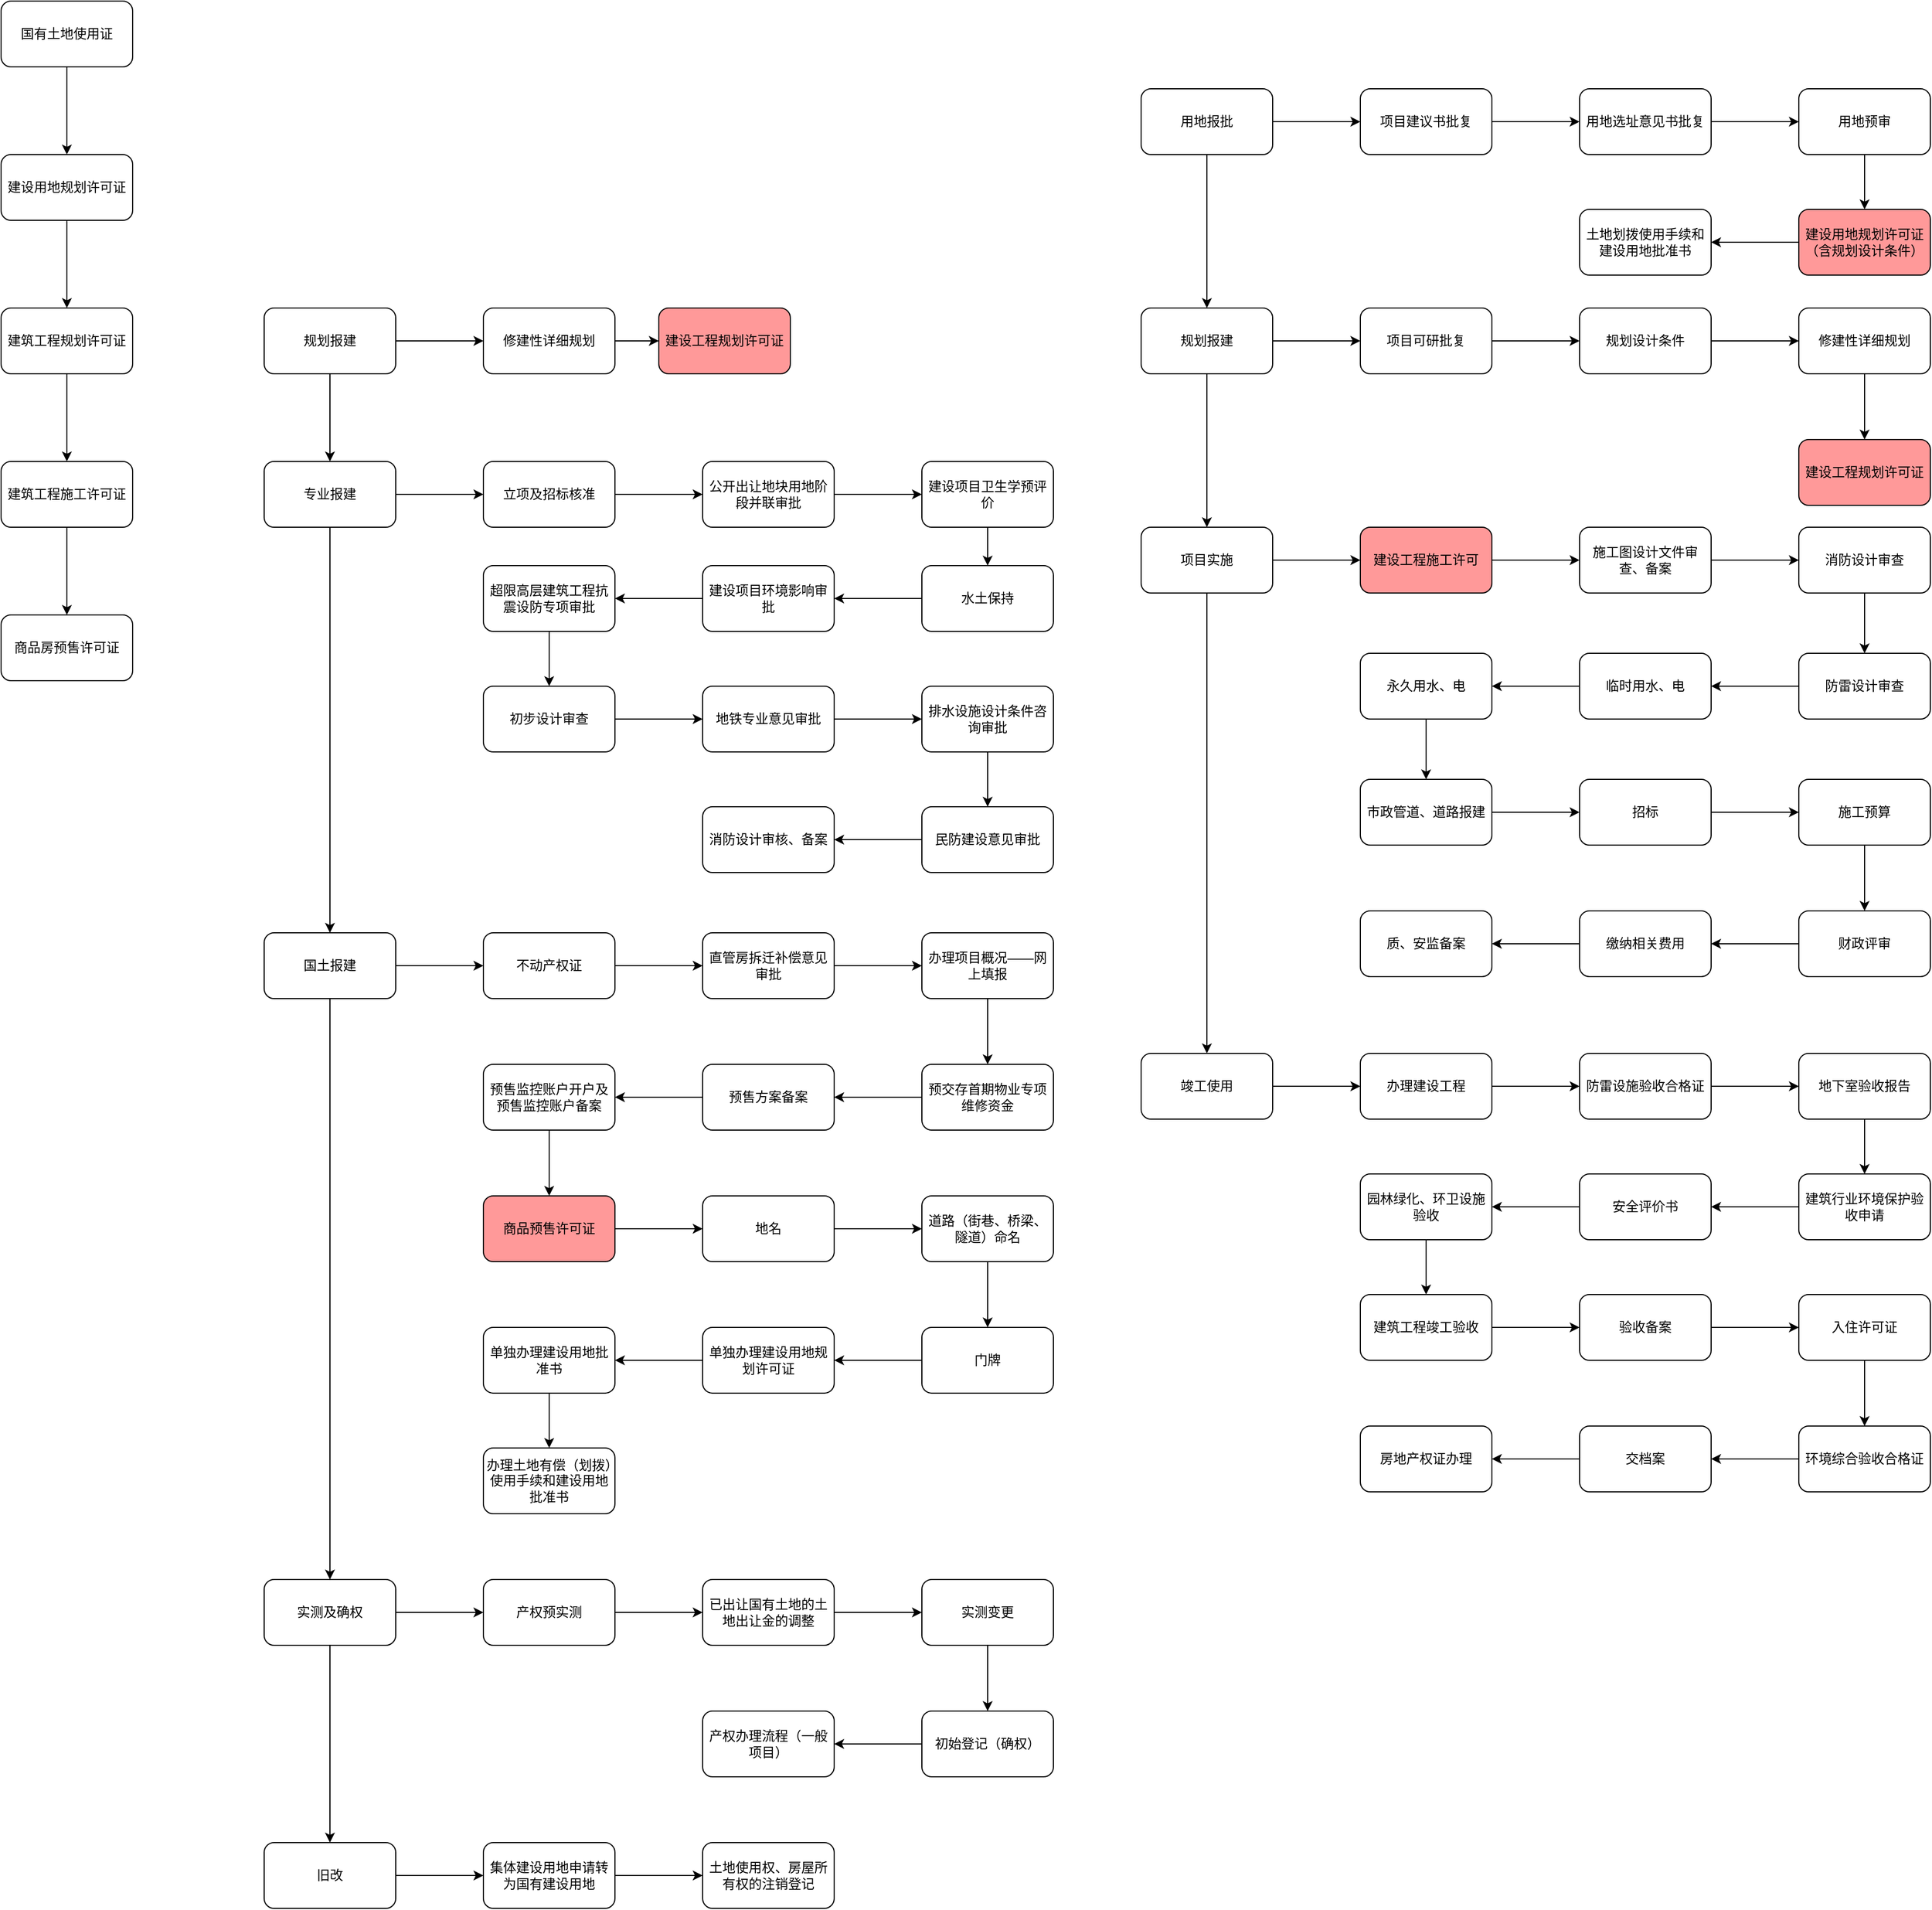 <mxfile version="15.9.6" type="github">
  <diagram id="O_8Gef8bSsG3YyjCZVvP" name="Page-1">
    <mxGraphModel dx="2905" dy="2122" grid="1" gridSize="10" guides="1" tooltips="1" connect="1" arrows="1" fold="1" page="1" pageScale="1" pageWidth="827" pageHeight="1169" math="0" shadow="0">
      <root>
        <mxCell id="0" />
        <mxCell id="1" parent="0" />
        <mxCell id="GTG6F6J4O82Cw8e9boyh-1" value="" style="edgeStyle=orthogonalEdgeStyle;rounded=0;orthogonalLoop=1;jettySize=auto;html=1;" edge="1" parent="1" source="GTG6F6J4O82Cw8e9boyh-3" target="GTG6F6J4O82Cw8e9boyh-5">
          <mxGeometry relative="1" as="geometry" />
        </mxCell>
        <mxCell id="GTG6F6J4O82Cw8e9boyh-2" value="" style="edgeStyle=orthogonalEdgeStyle;rounded=0;orthogonalLoop=1;jettySize=auto;html=1;" edge="1" parent="1" source="GTG6F6J4O82Cw8e9boyh-3" target="GTG6F6J4O82Cw8e9boyh-9">
          <mxGeometry relative="1" as="geometry" />
        </mxCell>
        <mxCell id="GTG6F6J4O82Cw8e9boyh-3" value="规划报建" style="rounded=1;whiteSpace=wrap;html=1;" vertex="1" parent="1">
          <mxGeometry x="-440" y="-760" width="120" height="60" as="geometry" />
        </mxCell>
        <mxCell id="GTG6F6J4O82Cw8e9boyh-4" value="" style="edgeStyle=orthogonalEdgeStyle;rounded=0;orthogonalLoop=1;jettySize=auto;html=1;" edge="1" parent="1" source="GTG6F6J4O82Cw8e9boyh-5" target="GTG6F6J4O82Cw8e9boyh-6">
          <mxGeometry relative="1" as="geometry" />
        </mxCell>
        <mxCell id="GTG6F6J4O82Cw8e9boyh-5" value="修建性详细规划" style="whiteSpace=wrap;html=1;rounded=1;" vertex="1" parent="1">
          <mxGeometry x="-240" y="-760" width="120" height="60" as="geometry" />
        </mxCell>
        <mxCell id="GTG6F6J4O82Cw8e9boyh-6" value="建设工程规划许可证" style="whiteSpace=wrap;html=1;rounded=1;fillColor=#FF9999;" vertex="1" parent="1">
          <mxGeometry x="-80" y="-760" width="120" height="60" as="geometry" />
        </mxCell>
        <mxCell id="GTG6F6J4O82Cw8e9boyh-7" value="" style="edgeStyle=orthogonalEdgeStyle;rounded=0;orthogonalLoop=1;jettySize=auto;html=1;" edge="1" parent="1" source="GTG6F6J4O82Cw8e9boyh-9" target="GTG6F6J4O82Cw8e9boyh-12">
          <mxGeometry relative="1" as="geometry" />
        </mxCell>
        <mxCell id="GTG6F6J4O82Cw8e9boyh-8" value="" style="edgeStyle=orthogonalEdgeStyle;rounded=0;orthogonalLoop=1;jettySize=auto;html=1;" edge="1" parent="1" source="GTG6F6J4O82Cw8e9boyh-9" target="GTG6F6J4O82Cw8e9boyh-14">
          <mxGeometry relative="1" as="geometry" />
        </mxCell>
        <mxCell id="GTG6F6J4O82Cw8e9boyh-9" value="专业报建" style="whiteSpace=wrap;html=1;rounded=1;" vertex="1" parent="1">
          <mxGeometry x="-440" y="-620" width="120" height="60" as="geometry" />
        </mxCell>
        <mxCell id="GTG6F6J4O82Cw8e9boyh-10" value="" style="edgeStyle=orthogonalEdgeStyle;rounded=0;orthogonalLoop=1;jettySize=auto;html=1;" edge="1" parent="1" source="GTG6F6J4O82Cw8e9boyh-12" target="GTG6F6J4O82Cw8e9boyh-35">
          <mxGeometry relative="1" as="geometry" />
        </mxCell>
        <mxCell id="GTG6F6J4O82Cw8e9boyh-11" value="" style="edgeStyle=orthogonalEdgeStyle;rounded=0;orthogonalLoop=1;jettySize=auto;html=1;" edge="1" parent="1" source="GTG6F6J4O82Cw8e9boyh-12" target="GTG6F6J4O82Cw8e9boyh-61">
          <mxGeometry relative="1" as="geometry" />
        </mxCell>
        <mxCell id="GTG6F6J4O82Cw8e9boyh-12" value="国土报建" style="whiteSpace=wrap;html=1;rounded=1;" vertex="1" parent="1">
          <mxGeometry x="-440" y="-190" width="120" height="60" as="geometry" />
        </mxCell>
        <mxCell id="GTG6F6J4O82Cw8e9boyh-13" value="" style="edgeStyle=orthogonalEdgeStyle;rounded=0;orthogonalLoop=1;jettySize=auto;html=1;" edge="1" parent="1" source="GTG6F6J4O82Cw8e9boyh-14" target="GTG6F6J4O82Cw8e9boyh-16">
          <mxGeometry relative="1" as="geometry" />
        </mxCell>
        <mxCell id="GTG6F6J4O82Cw8e9boyh-14" value="立项及招标核准" style="whiteSpace=wrap;html=1;rounded=1;" vertex="1" parent="1">
          <mxGeometry x="-240" y="-620" width="120" height="60" as="geometry" />
        </mxCell>
        <mxCell id="GTG6F6J4O82Cw8e9boyh-15" value="" style="edgeStyle=orthogonalEdgeStyle;rounded=0;orthogonalLoop=1;jettySize=auto;html=1;" edge="1" parent="1" source="GTG6F6J4O82Cw8e9boyh-16" target="GTG6F6J4O82Cw8e9boyh-18">
          <mxGeometry relative="1" as="geometry" />
        </mxCell>
        <mxCell id="GTG6F6J4O82Cw8e9boyh-16" value="公开出让地块用地阶段并联审批" style="whiteSpace=wrap;html=1;rounded=1;" vertex="1" parent="1">
          <mxGeometry x="-40" y="-620" width="120" height="60" as="geometry" />
        </mxCell>
        <mxCell id="GTG6F6J4O82Cw8e9boyh-17" value="" style="edgeStyle=orthogonalEdgeStyle;rounded=0;orthogonalLoop=1;jettySize=auto;html=1;" edge="1" parent="1" source="GTG6F6J4O82Cw8e9boyh-18" target="GTG6F6J4O82Cw8e9boyh-20">
          <mxGeometry relative="1" as="geometry" />
        </mxCell>
        <mxCell id="GTG6F6J4O82Cw8e9boyh-18" value="建设项目卫生学预评价" style="whiteSpace=wrap;html=1;rounded=1;" vertex="1" parent="1">
          <mxGeometry x="160" y="-620" width="120" height="60" as="geometry" />
        </mxCell>
        <mxCell id="GTG6F6J4O82Cw8e9boyh-19" value="" style="edgeStyle=orthogonalEdgeStyle;rounded=0;orthogonalLoop=1;jettySize=auto;html=1;" edge="1" parent="1" source="GTG6F6J4O82Cw8e9boyh-20" target="GTG6F6J4O82Cw8e9boyh-22">
          <mxGeometry relative="1" as="geometry" />
        </mxCell>
        <mxCell id="GTG6F6J4O82Cw8e9boyh-20" value="水土保持" style="whiteSpace=wrap;html=1;rounded=1;" vertex="1" parent="1">
          <mxGeometry x="160" y="-525" width="120" height="60" as="geometry" />
        </mxCell>
        <mxCell id="GTG6F6J4O82Cw8e9boyh-21" value="" style="edgeStyle=orthogonalEdgeStyle;rounded=0;orthogonalLoop=1;jettySize=auto;html=1;" edge="1" parent="1" source="GTG6F6J4O82Cw8e9boyh-22" target="GTG6F6J4O82Cw8e9boyh-24">
          <mxGeometry relative="1" as="geometry" />
        </mxCell>
        <mxCell id="GTG6F6J4O82Cw8e9boyh-22" value="建设项目环境影响审批" style="whiteSpace=wrap;html=1;rounded=1;" vertex="1" parent="1">
          <mxGeometry x="-40" y="-525" width="120" height="60" as="geometry" />
        </mxCell>
        <mxCell id="GTG6F6J4O82Cw8e9boyh-23" value="" style="edgeStyle=orthogonalEdgeStyle;rounded=0;orthogonalLoop=1;jettySize=auto;html=1;" edge="1" parent="1" source="GTG6F6J4O82Cw8e9boyh-24" target="GTG6F6J4O82Cw8e9boyh-26">
          <mxGeometry relative="1" as="geometry" />
        </mxCell>
        <mxCell id="GTG6F6J4O82Cw8e9boyh-24" value="超限高层建筑工程抗震设防专项审批" style="whiteSpace=wrap;html=1;rounded=1;" vertex="1" parent="1">
          <mxGeometry x="-240" y="-525" width="120" height="60" as="geometry" />
        </mxCell>
        <mxCell id="GTG6F6J4O82Cw8e9boyh-25" value="" style="edgeStyle=orthogonalEdgeStyle;rounded=0;orthogonalLoop=1;jettySize=auto;html=1;" edge="1" parent="1" source="GTG6F6J4O82Cw8e9boyh-26" target="GTG6F6J4O82Cw8e9boyh-28">
          <mxGeometry relative="1" as="geometry" />
        </mxCell>
        <mxCell id="GTG6F6J4O82Cw8e9boyh-26" value="初步设计审查" style="whiteSpace=wrap;html=1;rounded=1;" vertex="1" parent="1">
          <mxGeometry x="-240" y="-415" width="120" height="60" as="geometry" />
        </mxCell>
        <mxCell id="GTG6F6J4O82Cw8e9boyh-27" value="" style="edgeStyle=orthogonalEdgeStyle;rounded=0;orthogonalLoop=1;jettySize=auto;html=1;" edge="1" parent="1" source="GTG6F6J4O82Cw8e9boyh-28" target="GTG6F6J4O82Cw8e9boyh-30">
          <mxGeometry relative="1" as="geometry" />
        </mxCell>
        <mxCell id="GTG6F6J4O82Cw8e9boyh-28" value="地铁专业意见审批" style="whiteSpace=wrap;html=1;rounded=1;" vertex="1" parent="1">
          <mxGeometry x="-40" y="-415" width="120" height="60" as="geometry" />
        </mxCell>
        <mxCell id="GTG6F6J4O82Cw8e9boyh-29" value="" style="edgeStyle=orthogonalEdgeStyle;rounded=0;orthogonalLoop=1;jettySize=auto;html=1;" edge="1" parent="1" source="GTG6F6J4O82Cw8e9boyh-30" target="GTG6F6J4O82Cw8e9boyh-32">
          <mxGeometry relative="1" as="geometry" />
        </mxCell>
        <mxCell id="GTG6F6J4O82Cw8e9boyh-30" value="排水设施设计条件咨询审批" style="whiteSpace=wrap;html=1;rounded=1;" vertex="1" parent="1">
          <mxGeometry x="160" y="-415" width="120" height="60" as="geometry" />
        </mxCell>
        <mxCell id="GTG6F6J4O82Cw8e9boyh-31" value="" style="edgeStyle=orthogonalEdgeStyle;rounded=0;orthogonalLoop=1;jettySize=auto;html=1;" edge="1" parent="1" source="GTG6F6J4O82Cw8e9boyh-32" target="GTG6F6J4O82Cw8e9boyh-33">
          <mxGeometry relative="1" as="geometry" />
        </mxCell>
        <mxCell id="GTG6F6J4O82Cw8e9boyh-32" value="民防建设意见审批" style="whiteSpace=wrap;html=1;rounded=1;" vertex="1" parent="1">
          <mxGeometry x="160" y="-305" width="120" height="60" as="geometry" />
        </mxCell>
        <mxCell id="GTG6F6J4O82Cw8e9boyh-33" value="消防设计审核、备案" style="whiteSpace=wrap;html=1;rounded=1;" vertex="1" parent="1">
          <mxGeometry x="-40" y="-305" width="120" height="60" as="geometry" />
        </mxCell>
        <mxCell id="GTG6F6J4O82Cw8e9boyh-34" value="" style="edgeStyle=orthogonalEdgeStyle;rounded=0;orthogonalLoop=1;jettySize=auto;html=1;" edge="1" parent="1" source="GTG6F6J4O82Cw8e9boyh-35" target="GTG6F6J4O82Cw8e9boyh-37">
          <mxGeometry relative="1" as="geometry" />
        </mxCell>
        <mxCell id="GTG6F6J4O82Cw8e9boyh-35" value="不动产权证" style="whiteSpace=wrap;html=1;rounded=1;" vertex="1" parent="1">
          <mxGeometry x="-240" y="-190" width="120" height="60" as="geometry" />
        </mxCell>
        <mxCell id="GTG6F6J4O82Cw8e9boyh-36" value="" style="edgeStyle=orthogonalEdgeStyle;rounded=0;orthogonalLoop=1;jettySize=auto;html=1;" edge="1" parent="1" source="GTG6F6J4O82Cw8e9boyh-37" target="GTG6F6J4O82Cw8e9boyh-39">
          <mxGeometry relative="1" as="geometry" />
        </mxCell>
        <mxCell id="GTG6F6J4O82Cw8e9boyh-37" value="直管房拆迁补偿意见审批" style="whiteSpace=wrap;html=1;rounded=1;" vertex="1" parent="1">
          <mxGeometry x="-40" y="-190" width="120" height="60" as="geometry" />
        </mxCell>
        <mxCell id="GTG6F6J4O82Cw8e9boyh-38" value="" style="edgeStyle=orthogonalEdgeStyle;rounded=0;orthogonalLoop=1;jettySize=auto;html=1;" edge="1" parent="1" source="GTG6F6J4O82Cw8e9boyh-39" target="GTG6F6J4O82Cw8e9boyh-41">
          <mxGeometry relative="1" as="geometry" />
        </mxCell>
        <mxCell id="GTG6F6J4O82Cw8e9boyh-39" value="办理项目概况——网上填报" style="whiteSpace=wrap;html=1;rounded=1;" vertex="1" parent="1">
          <mxGeometry x="160" y="-190" width="120" height="60" as="geometry" />
        </mxCell>
        <mxCell id="GTG6F6J4O82Cw8e9boyh-40" value="" style="edgeStyle=orthogonalEdgeStyle;rounded=0;orthogonalLoop=1;jettySize=auto;html=1;" edge="1" parent="1" source="GTG6F6J4O82Cw8e9boyh-41" target="GTG6F6J4O82Cw8e9boyh-43">
          <mxGeometry relative="1" as="geometry" />
        </mxCell>
        <mxCell id="GTG6F6J4O82Cw8e9boyh-41" value="预交存首期物业专项维修资金" style="whiteSpace=wrap;html=1;rounded=1;" vertex="1" parent="1">
          <mxGeometry x="160" y="-70" width="120" height="60" as="geometry" />
        </mxCell>
        <mxCell id="GTG6F6J4O82Cw8e9boyh-42" value="" style="edgeStyle=orthogonalEdgeStyle;rounded=0;orthogonalLoop=1;jettySize=auto;html=1;" edge="1" parent="1" source="GTG6F6J4O82Cw8e9boyh-43" target="GTG6F6J4O82Cw8e9boyh-45">
          <mxGeometry relative="1" as="geometry" />
        </mxCell>
        <mxCell id="GTG6F6J4O82Cw8e9boyh-43" value="预售方案备案" style="whiteSpace=wrap;html=1;rounded=1;" vertex="1" parent="1">
          <mxGeometry x="-40" y="-70" width="120" height="60" as="geometry" />
        </mxCell>
        <mxCell id="GTG6F6J4O82Cw8e9boyh-44" value="" style="edgeStyle=orthogonalEdgeStyle;rounded=0;orthogonalLoop=1;jettySize=auto;html=1;" edge="1" parent="1" source="GTG6F6J4O82Cw8e9boyh-45" target="GTG6F6J4O82Cw8e9boyh-47">
          <mxGeometry relative="1" as="geometry" />
        </mxCell>
        <mxCell id="GTG6F6J4O82Cw8e9boyh-45" value="预售监控账户开户及预售监控账户备案" style="whiteSpace=wrap;html=1;rounded=1;" vertex="1" parent="1">
          <mxGeometry x="-240" y="-70" width="120" height="60" as="geometry" />
        </mxCell>
        <mxCell id="GTG6F6J4O82Cw8e9boyh-46" value="" style="edgeStyle=orthogonalEdgeStyle;rounded=0;orthogonalLoop=1;jettySize=auto;html=1;" edge="1" parent="1" source="GTG6F6J4O82Cw8e9boyh-47" target="GTG6F6J4O82Cw8e9boyh-49">
          <mxGeometry relative="1" as="geometry" />
        </mxCell>
        <mxCell id="GTG6F6J4O82Cw8e9boyh-47" value="商品预售许可证" style="whiteSpace=wrap;html=1;rounded=1;fillColor=#FF9999;" vertex="1" parent="1">
          <mxGeometry x="-240" y="50" width="120" height="60" as="geometry" />
        </mxCell>
        <mxCell id="GTG6F6J4O82Cw8e9boyh-48" value="" style="edgeStyle=orthogonalEdgeStyle;rounded=0;orthogonalLoop=1;jettySize=auto;html=1;" edge="1" parent="1" source="GTG6F6J4O82Cw8e9boyh-49" target="GTG6F6J4O82Cw8e9boyh-51">
          <mxGeometry relative="1" as="geometry" />
        </mxCell>
        <mxCell id="GTG6F6J4O82Cw8e9boyh-49" value="地名" style="whiteSpace=wrap;html=1;rounded=1;" vertex="1" parent="1">
          <mxGeometry x="-40" y="50" width="120" height="60" as="geometry" />
        </mxCell>
        <mxCell id="GTG6F6J4O82Cw8e9boyh-50" value="" style="edgeStyle=orthogonalEdgeStyle;rounded=0;orthogonalLoop=1;jettySize=auto;html=1;" edge="1" parent="1" source="GTG6F6J4O82Cw8e9boyh-51" target="GTG6F6J4O82Cw8e9boyh-53">
          <mxGeometry relative="1" as="geometry" />
        </mxCell>
        <mxCell id="GTG6F6J4O82Cw8e9boyh-51" value="道路（街巷、桥梁、隧道）命名" style="whiteSpace=wrap;html=1;rounded=1;" vertex="1" parent="1">
          <mxGeometry x="160" y="50" width="120" height="60" as="geometry" />
        </mxCell>
        <mxCell id="GTG6F6J4O82Cw8e9boyh-52" value="" style="edgeStyle=orthogonalEdgeStyle;rounded=0;orthogonalLoop=1;jettySize=auto;html=1;" edge="1" parent="1" source="GTG6F6J4O82Cw8e9boyh-53" target="GTG6F6J4O82Cw8e9boyh-55">
          <mxGeometry relative="1" as="geometry" />
        </mxCell>
        <mxCell id="GTG6F6J4O82Cw8e9boyh-53" value="门牌" style="whiteSpace=wrap;html=1;rounded=1;" vertex="1" parent="1">
          <mxGeometry x="160" y="170" width="120" height="60" as="geometry" />
        </mxCell>
        <mxCell id="GTG6F6J4O82Cw8e9boyh-54" value="" style="edgeStyle=orthogonalEdgeStyle;rounded=0;orthogonalLoop=1;jettySize=auto;html=1;" edge="1" parent="1" source="GTG6F6J4O82Cw8e9boyh-55" target="GTG6F6J4O82Cw8e9boyh-57">
          <mxGeometry relative="1" as="geometry" />
        </mxCell>
        <mxCell id="GTG6F6J4O82Cw8e9boyh-55" value="单独办理建设用地规划许可证" style="whiteSpace=wrap;html=1;rounded=1;" vertex="1" parent="1">
          <mxGeometry x="-40" y="170" width="120" height="60" as="geometry" />
        </mxCell>
        <mxCell id="GTG6F6J4O82Cw8e9boyh-56" value="" style="edgeStyle=orthogonalEdgeStyle;rounded=0;orthogonalLoop=1;jettySize=auto;html=1;" edge="1" parent="1" source="GTG6F6J4O82Cw8e9boyh-57" target="GTG6F6J4O82Cw8e9boyh-58">
          <mxGeometry relative="1" as="geometry" />
        </mxCell>
        <mxCell id="GTG6F6J4O82Cw8e9boyh-57" value="单独办理建设用地批准书" style="whiteSpace=wrap;html=1;rounded=1;" vertex="1" parent="1">
          <mxGeometry x="-240" y="170" width="120" height="60" as="geometry" />
        </mxCell>
        <mxCell id="GTG6F6J4O82Cw8e9boyh-58" value="办理土地有偿（划拨）使用手续和建设用地批准书" style="whiteSpace=wrap;html=1;rounded=1;" vertex="1" parent="1">
          <mxGeometry x="-240" y="280" width="120" height="60" as="geometry" />
        </mxCell>
        <mxCell id="GTG6F6J4O82Cw8e9boyh-59" value="" style="edgeStyle=orthogonalEdgeStyle;rounded=0;orthogonalLoop=1;jettySize=auto;html=1;" edge="1" parent="1" source="GTG6F6J4O82Cw8e9boyh-61" target="GTG6F6J4O82Cw8e9boyh-63">
          <mxGeometry relative="1" as="geometry" />
        </mxCell>
        <mxCell id="GTG6F6J4O82Cw8e9boyh-60" value="" style="edgeStyle=orthogonalEdgeStyle;rounded=0;orthogonalLoop=1;jettySize=auto;html=1;" edge="1" parent="1" source="GTG6F6J4O82Cw8e9boyh-61" target="GTG6F6J4O82Cw8e9boyh-72">
          <mxGeometry relative="1" as="geometry" />
        </mxCell>
        <mxCell id="GTG6F6J4O82Cw8e9boyh-61" value="实测及确权" style="whiteSpace=wrap;html=1;rounded=1;" vertex="1" parent="1">
          <mxGeometry x="-440" y="400" width="120" height="60" as="geometry" />
        </mxCell>
        <mxCell id="GTG6F6J4O82Cw8e9boyh-62" value="" style="edgeStyle=orthogonalEdgeStyle;rounded=0;orthogonalLoop=1;jettySize=auto;html=1;" edge="1" parent="1" source="GTG6F6J4O82Cw8e9boyh-63" target="GTG6F6J4O82Cw8e9boyh-65">
          <mxGeometry relative="1" as="geometry" />
        </mxCell>
        <mxCell id="GTG6F6J4O82Cw8e9boyh-63" value="产权预实测" style="whiteSpace=wrap;html=1;rounded=1;" vertex="1" parent="1">
          <mxGeometry x="-240" y="400" width="120" height="60" as="geometry" />
        </mxCell>
        <mxCell id="GTG6F6J4O82Cw8e9boyh-64" value="" style="edgeStyle=orthogonalEdgeStyle;rounded=0;orthogonalLoop=1;jettySize=auto;html=1;" edge="1" parent="1" source="GTG6F6J4O82Cw8e9boyh-65" target="GTG6F6J4O82Cw8e9boyh-67">
          <mxGeometry relative="1" as="geometry" />
        </mxCell>
        <mxCell id="GTG6F6J4O82Cw8e9boyh-65" value="已出让国有土地的土地出让金的调整" style="whiteSpace=wrap;html=1;rounded=1;" vertex="1" parent="1">
          <mxGeometry x="-40" y="400" width="120" height="60" as="geometry" />
        </mxCell>
        <mxCell id="GTG6F6J4O82Cw8e9boyh-66" value="" style="edgeStyle=orthogonalEdgeStyle;rounded=0;orthogonalLoop=1;jettySize=auto;html=1;" edge="1" parent="1" source="GTG6F6J4O82Cw8e9boyh-67" target="GTG6F6J4O82Cw8e9boyh-69">
          <mxGeometry relative="1" as="geometry" />
        </mxCell>
        <mxCell id="GTG6F6J4O82Cw8e9boyh-67" value="实测变更" style="whiteSpace=wrap;html=1;rounded=1;" vertex="1" parent="1">
          <mxGeometry x="160" y="400" width="120" height="60" as="geometry" />
        </mxCell>
        <mxCell id="GTG6F6J4O82Cw8e9boyh-68" value="" style="edgeStyle=orthogonalEdgeStyle;rounded=0;orthogonalLoop=1;jettySize=auto;html=1;" edge="1" parent="1" source="GTG6F6J4O82Cw8e9boyh-69" target="GTG6F6J4O82Cw8e9boyh-70">
          <mxGeometry relative="1" as="geometry" />
        </mxCell>
        <mxCell id="GTG6F6J4O82Cw8e9boyh-69" value="初始登记（确权）" style="whiteSpace=wrap;html=1;rounded=1;" vertex="1" parent="1">
          <mxGeometry x="160" y="520" width="120" height="60" as="geometry" />
        </mxCell>
        <mxCell id="GTG6F6J4O82Cw8e9boyh-70" value="产权办理流程（一般项目）" style="whiteSpace=wrap;html=1;rounded=1;" vertex="1" parent="1">
          <mxGeometry x="-40" y="520" width="120" height="60" as="geometry" />
        </mxCell>
        <mxCell id="GTG6F6J4O82Cw8e9boyh-71" value="" style="edgeStyle=orthogonalEdgeStyle;rounded=0;orthogonalLoop=1;jettySize=auto;html=1;" edge="1" parent="1" source="GTG6F6J4O82Cw8e9boyh-72" target="GTG6F6J4O82Cw8e9boyh-74">
          <mxGeometry relative="1" as="geometry" />
        </mxCell>
        <mxCell id="GTG6F6J4O82Cw8e9boyh-72" value="旧改" style="whiteSpace=wrap;html=1;rounded=1;" vertex="1" parent="1">
          <mxGeometry x="-440" y="640" width="120" height="60" as="geometry" />
        </mxCell>
        <mxCell id="GTG6F6J4O82Cw8e9boyh-73" value="" style="edgeStyle=orthogonalEdgeStyle;rounded=0;orthogonalLoop=1;jettySize=auto;html=1;" edge="1" parent="1" source="GTG6F6J4O82Cw8e9boyh-74" target="GTG6F6J4O82Cw8e9boyh-75">
          <mxGeometry relative="1" as="geometry" />
        </mxCell>
        <mxCell id="GTG6F6J4O82Cw8e9boyh-74" value="集体建设用地申请转为国有建设用地" style="whiteSpace=wrap;html=1;rounded=1;" vertex="1" parent="1">
          <mxGeometry x="-240" y="640" width="120" height="60" as="geometry" />
        </mxCell>
        <mxCell id="GTG6F6J4O82Cw8e9boyh-75" value="土地使用权、房屋所有权的注销登记" style="whiteSpace=wrap;html=1;rounded=1;" vertex="1" parent="1">
          <mxGeometry x="-40" y="640" width="120" height="60" as="geometry" />
        </mxCell>
        <mxCell id="GTG6F6J4O82Cw8e9boyh-78" value="" style="edgeStyle=orthogonalEdgeStyle;rounded=0;orthogonalLoop=1;jettySize=auto;html=1;" edge="1" parent="1" source="GTG6F6J4O82Cw8e9boyh-76" target="GTG6F6J4O82Cw8e9boyh-77">
          <mxGeometry relative="1" as="geometry" />
        </mxCell>
        <mxCell id="GTG6F6J4O82Cw8e9boyh-76" value="国有土地使用证" style="rounded=1;whiteSpace=wrap;html=1;" vertex="1" parent="1">
          <mxGeometry x="-680" y="-1040" width="120" height="60" as="geometry" />
        </mxCell>
        <mxCell id="GTG6F6J4O82Cw8e9boyh-80" value="" style="edgeStyle=orthogonalEdgeStyle;rounded=0;orthogonalLoop=1;jettySize=auto;html=1;" edge="1" parent="1" source="GTG6F6J4O82Cw8e9boyh-77" target="GTG6F6J4O82Cw8e9boyh-79">
          <mxGeometry relative="1" as="geometry" />
        </mxCell>
        <mxCell id="GTG6F6J4O82Cw8e9boyh-77" value="建设用地规划许可证" style="whiteSpace=wrap;html=1;rounded=1;" vertex="1" parent="1">
          <mxGeometry x="-680" y="-900" width="120" height="60" as="geometry" />
        </mxCell>
        <mxCell id="GTG6F6J4O82Cw8e9boyh-82" value="" style="edgeStyle=orthogonalEdgeStyle;rounded=0;orthogonalLoop=1;jettySize=auto;html=1;" edge="1" parent="1" source="GTG6F6J4O82Cw8e9boyh-79" target="GTG6F6J4O82Cw8e9boyh-81">
          <mxGeometry relative="1" as="geometry" />
        </mxCell>
        <mxCell id="GTG6F6J4O82Cw8e9boyh-79" value="建筑工程规划许可证" style="whiteSpace=wrap;html=1;rounded=1;" vertex="1" parent="1">
          <mxGeometry x="-680" y="-760" width="120" height="60" as="geometry" />
        </mxCell>
        <mxCell id="GTG6F6J4O82Cw8e9boyh-84" value="" style="edgeStyle=orthogonalEdgeStyle;rounded=0;orthogonalLoop=1;jettySize=auto;html=1;" edge="1" parent="1" source="GTG6F6J4O82Cw8e9boyh-81" target="GTG6F6J4O82Cw8e9boyh-83">
          <mxGeometry relative="1" as="geometry" />
        </mxCell>
        <mxCell id="GTG6F6J4O82Cw8e9boyh-81" value="建筑工程施工许可证" style="whiteSpace=wrap;html=1;rounded=1;" vertex="1" parent="1">
          <mxGeometry x="-680" y="-620" width="120" height="60" as="geometry" />
        </mxCell>
        <mxCell id="GTG6F6J4O82Cw8e9boyh-83" value="商品房预售许可证" style="whiteSpace=wrap;html=1;rounded=1;" vertex="1" parent="1">
          <mxGeometry x="-680" y="-480" width="120" height="60" as="geometry" />
        </mxCell>
        <mxCell id="GTG6F6J4O82Cw8e9boyh-87" value="" style="edgeStyle=orthogonalEdgeStyle;rounded=0;orthogonalLoop=1;jettySize=auto;html=1;" edge="1" parent="1" source="GTG6F6J4O82Cw8e9boyh-85" target="GTG6F6J4O82Cw8e9boyh-86">
          <mxGeometry relative="1" as="geometry" />
        </mxCell>
        <mxCell id="GTG6F6J4O82Cw8e9boyh-97" value="" style="edgeStyle=orthogonalEdgeStyle;rounded=0;orthogonalLoop=1;jettySize=auto;html=1;" edge="1" parent="1" source="GTG6F6J4O82Cw8e9boyh-85" target="GTG6F6J4O82Cw8e9boyh-96">
          <mxGeometry relative="1" as="geometry" />
        </mxCell>
        <mxCell id="GTG6F6J4O82Cw8e9boyh-85" value="用地报批" style="rounded=1;whiteSpace=wrap;html=1;" vertex="1" parent="1">
          <mxGeometry x="360" y="-960" width="120" height="60" as="geometry" />
        </mxCell>
        <mxCell id="GTG6F6J4O82Cw8e9boyh-89" value="" style="edgeStyle=orthogonalEdgeStyle;rounded=0;orthogonalLoop=1;jettySize=auto;html=1;" edge="1" parent="1" source="GTG6F6J4O82Cw8e9boyh-86" target="GTG6F6J4O82Cw8e9boyh-88">
          <mxGeometry relative="1" as="geometry" />
        </mxCell>
        <mxCell id="GTG6F6J4O82Cw8e9boyh-86" value="项目建议书批复" style="whiteSpace=wrap;html=1;rounded=1;" vertex="1" parent="1">
          <mxGeometry x="560" y="-960" width="120" height="60" as="geometry" />
        </mxCell>
        <mxCell id="GTG6F6J4O82Cw8e9boyh-91" value="" style="edgeStyle=orthogonalEdgeStyle;rounded=0;orthogonalLoop=1;jettySize=auto;html=1;" edge="1" parent="1" source="GTG6F6J4O82Cw8e9boyh-88" target="GTG6F6J4O82Cw8e9boyh-90">
          <mxGeometry relative="1" as="geometry" />
        </mxCell>
        <mxCell id="GTG6F6J4O82Cw8e9boyh-88" value="用地选址意见书批复" style="whiteSpace=wrap;html=1;rounded=1;" vertex="1" parent="1">
          <mxGeometry x="760" y="-960" width="120" height="60" as="geometry" />
        </mxCell>
        <mxCell id="GTG6F6J4O82Cw8e9boyh-93" value="" style="edgeStyle=orthogonalEdgeStyle;rounded=0;orthogonalLoop=1;jettySize=auto;html=1;" edge="1" parent="1" source="GTG6F6J4O82Cw8e9boyh-90" target="GTG6F6J4O82Cw8e9boyh-92">
          <mxGeometry relative="1" as="geometry" />
        </mxCell>
        <mxCell id="GTG6F6J4O82Cw8e9boyh-90" value="用地预审" style="whiteSpace=wrap;html=1;rounded=1;" vertex="1" parent="1">
          <mxGeometry x="960" y="-960" width="120" height="60" as="geometry" />
        </mxCell>
        <mxCell id="GTG6F6J4O82Cw8e9boyh-95" value="" style="edgeStyle=orthogonalEdgeStyle;rounded=0;orthogonalLoop=1;jettySize=auto;html=1;" edge="1" parent="1" source="GTG6F6J4O82Cw8e9boyh-92" target="GTG6F6J4O82Cw8e9boyh-94">
          <mxGeometry relative="1" as="geometry" />
        </mxCell>
        <mxCell id="GTG6F6J4O82Cw8e9boyh-92" value="建设用地规划许可证（含规划设计条件）" style="whiteSpace=wrap;html=1;rounded=1;fillColor=#FF9999;" vertex="1" parent="1">
          <mxGeometry x="960" y="-850" width="120" height="60" as="geometry" />
        </mxCell>
        <mxCell id="GTG6F6J4O82Cw8e9boyh-94" value="土地划拨使用手续和建设用地批准书" style="whiteSpace=wrap;html=1;rounded=1;" vertex="1" parent="1">
          <mxGeometry x="760" y="-850" width="120" height="60" as="geometry" />
        </mxCell>
        <mxCell id="GTG6F6J4O82Cw8e9boyh-99" value="" style="edgeStyle=orthogonalEdgeStyle;rounded=0;orthogonalLoop=1;jettySize=auto;html=1;" edge="1" parent="1" source="GTG6F6J4O82Cw8e9boyh-96" target="GTG6F6J4O82Cw8e9boyh-98">
          <mxGeometry relative="1" as="geometry" />
        </mxCell>
        <mxCell id="GTG6F6J4O82Cw8e9boyh-109" value="" style="edgeStyle=orthogonalEdgeStyle;rounded=0;orthogonalLoop=1;jettySize=auto;html=1;" edge="1" parent="1" source="GTG6F6J4O82Cw8e9boyh-96" target="GTG6F6J4O82Cw8e9boyh-108">
          <mxGeometry relative="1" as="geometry" />
        </mxCell>
        <mxCell id="GTG6F6J4O82Cw8e9boyh-96" value="规划报建" style="whiteSpace=wrap;html=1;rounded=1;" vertex="1" parent="1">
          <mxGeometry x="360" y="-760" width="120" height="60" as="geometry" />
        </mxCell>
        <mxCell id="GTG6F6J4O82Cw8e9boyh-101" value="" style="edgeStyle=orthogonalEdgeStyle;rounded=0;orthogonalLoop=1;jettySize=auto;html=1;" edge="1" parent="1" source="GTG6F6J4O82Cw8e9boyh-98" target="GTG6F6J4O82Cw8e9boyh-100">
          <mxGeometry relative="1" as="geometry" />
        </mxCell>
        <mxCell id="GTG6F6J4O82Cw8e9boyh-98" value="项目可研批复" style="whiteSpace=wrap;html=1;rounded=1;" vertex="1" parent="1">
          <mxGeometry x="560" y="-760" width="120" height="60" as="geometry" />
        </mxCell>
        <mxCell id="GTG6F6J4O82Cw8e9boyh-103" value="" style="edgeStyle=orthogonalEdgeStyle;rounded=0;orthogonalLoop=1;jettySize=auto;html=1;" edge="1" parent="1" source="GTG6F6J4O82Cw8e9boyh-100" target="GTG6F6J4O82Cw8e9boyh-102">
          <mxGeometry relative="1" as="geometry" />
        </mxCell>
        <mxCell id="GTG6F6J4O82Cw8e9boyh-100" value="规划设计条件" style="whiteSpace=wrap;html=1;rounded=1;" vertex="1" parent="1">
          <mxGeometry x="760" y="-760" width="120" height="60" as="geometry" />
        </mxCell>
        <mxCell id="GTG6F6J4O82Cw8e9boyh-105" value="" style="edgeStyle=orthogonalEdgeStyle;rounded=0;orthogonalLoop=1;jettySize=auto;html=1;" edge="1" parent="1" source="GTG6F6J4O82Cw8e9boyh-102" target="GTG6F6J4O82Cw8e9boyh-104">
          <mxGeometry relative="1" as="geometry" />
        </mxCell>
        <mxCell id="GTG6F6J4O82Cw8e9boyh-102" value="修建性详细规划" style="whiteSpace=wrap;html=1;rounded=1;" vertex="1" parent="1">
          <mxGeometry x="960" y="-760" width="120" height="60" as="geometry" />
        </mxCell>
        <mxCell id="GTG6F6J4O82Cw8e9boyh-104" value="建设工程规划许可证" style="whiteSpace=wrap;html=1;rounded=1;fillColor=#FF9999;" vertex="1" parent="1">
          <mxGeometry x="960" y="-640" width="120" height="60" as="geometry" />
        </mxCell>
        <mxCell id="GTG6F6J4O82Cw8e9boyh-111" value="" style="edgeStyle=orthogonalEdgeStyle;rounded=0;orthogonalLoop=1;jettySize=auto;html=1;" edge="1" parent="1" source="GTG6F6J4O82Cw8e9boyh-108" target="GTG6F6J4O82Cw8e9boyh-110">
          <mxGeometry relative="1" as="geometry" />
        </mxCell>
        <mxCell id="GTG6F6J4O82Cw8e9boyh-135" value="" style="edgeStyle=orthogonalEdgeStyle;rounded=0;orthogonalLoop=1;jettySize=auto;html=1;" edge="1" parent="1" source="GTG6F6J4O82Cw8e9boyh-108" target="GTG6F6J4O82Cw8e9boyh-134">
          <mxGeometry relative="1" as="geometry" />
        </mxCell>
        <mxCell id="GTG6F6J4O82Cw8e9boyh-108" value="项目实施" style="whiteSpace=wrap;html=1;rounded=1;" vertex="1" parent="1">
          <mxGeometry x="360" y="-560" width="120" height="60" as="geometry" />
        </mxCell>
        <mxCell id="GTG6F6J4O82Cw8e9boyh-113" value="" style="edgeStyle=orthogonalEdgeStyle;rounded=0;orthogonalLoop=1;jettySize=auto;html=1;" edge="1" parent="1" source="GTG6F6J4O82Cw8e9boyh-110" target="GTG6F6J4O82Cw8e9boyh-112">
          <mxGeometry relative="1" as="geometry" />
        </mxCell>
        <mxCell id="GTG6F6J4O82Cw8e9boyh-110" value="建设工程施工许可" style="whiteSpace=wrap;html=1;rounded=1;fillColor=#FF9999;" vertex="1" parent="1">
          <mxGeometry x="560" y="-560" width="120" height="60" as="geometry" />
        </mxCell>
        <mxCell id="GTG6F6J4O82Cw8e9boyh-115" value="" style="edgeStyle=orthogonalEdgeStyle;rounded=0;orthogonalLoop=1;jettySize=auto;html=1;" edge="1" parent="1" source="GTG6F6J4O82Cw8e9boyh-112" target="GTG6F6J4O82Cw8e9boyh-114">
          <mxGeometry relative="1" as="geometry" />
        </mxCell>
        <mxCell id="GTG6F6J4O82Cw8e9boyh-112" value="施工图设计文件审查、备案" style="whiteSpace=wrap;html=1;rounded=1;" vertex="1" parent="1">
          <mxGeometry x="760" y="-560" width="120" height="60" as="geometry" />
        </mxCell>
        <mxCell id="GTG6F6J4O82Cw8e9boyh-117" value="" style="edgeStyle=orthogonalEdgeStyle;rounded=0;orthogonalLoop=1;jettySize=auto;html=1;" edge="1" parent="1" source="GTG6F6J4O82Cw8e9boyh-114" target="GTG6F6J4O82Cw8e9boyh-116">
          <mxGeometry relative="1" as="geometry" />
        </mxCell>
        <mxCell id="GTG6F6J4O82Cw8e9boyh-114" value="消防设计审查" style="whiteSpace=wrap;html=1;rounded=1;" vertex="1" parent="1">
          <mxGeometry x="960" y="-560" width="120" height="60" as="geometry" />
        </mxCell>
        <mxCell id="GTG6F6J4O82Cw8e9boyh-119" value="" style="edgeStyle=orthogonalEdgeStyle;rounded=0;orthogonalLoop=1;jettySize=auto;html=1;" edge="1" parent="1" source="GTG6F6J4O82Cw8e9boyh-116" target="GTG6F6J4O82Cw8e9boyh-118">
          <mxGeometry relative="1" as="geometry" />
        </mxCell>
        <mxCell id="GTG6F6J4O82Cw8e9boyh-116" value="防雷设计审查" style="whiteSpace=wrap;html=1;rounded=1;" vertex="1" parent="1">
          <mxGeometry x="960" y="-445" width="120" height="60" as="geometry" />
        </mxCell>
        <mxCell id="GTG6F6J4O82Cw8e9boyh-121" value="" style="edgeStyle=orthogonalEdgeStyle;rounded=0;orthogonalLoop=1;jettySize=auto;html=1;" edge="1" parent="1" source="GTG6F6J4O82Cw8e9boyh-118" target="GTG6F6J4O82Cw8e9boyh-120">
          <mxGeometry relative="1" as="geometry" />
        </mxCell>
        <mxCell id="GTG6F6J4O82Cw8e9boyh-118" value="临时用水、电" style="whiteSpace=wrap;html=1;rounded=1;" vertex="1" parent="1">
          <mxGeometry x="760" y="-445" width="120" height="60" as="geometry" />
        </mxCell>
        <mxCell id="GTG6F6J4O82Cw8e9boyh-123" value="" style="edgeStyle=orthogonalEdgeStyle;rounded=0;orthogonalLoop=1;jettySize=auto;html=1;" edge="1" parent="1" source="GTG6F6J4O82Cw8e9boyh-120" target="GTG6F6J4O82Cw8e9boyh-122">
          <mxGeometry relative="1" as="geometry" />
        </mxCell>
        <mxCell id="GTG6F6J4O82Cw8e9boyh-120" value="永久用水、电" style="whiteSpace=wrap;html=1;rounded=1;" vertex="1" parent="1">
          <mxGeometry x="560" y="-445" width="120" height="60" as="geometry" />
        </mxCell>
        <mxCell id="GTG6F6J4O82Cw8e9boyh-125" value="" style="edgeStyle=orthogonalEdgeStyle;rounded=0;orthogonalLoop=1;jettySize=auto;html=1;" edge="1" parent="1" source="GTG6F6J4O82Cw8e9boyh-122" target="GTG6F6J4O82Cw8e9boyh-124">
          <mxGeometry relative="1" as="geometry" />
        </mxCell>
        <mxCell id="GTG6F6J4O82Cw8e9boyh-122" value="市政管道、道路报建" style="whiteSpace=wrap;html=1;rounded=1;" vertex="1" parent="1">
          <mxGeometry x="560" y="-330" width="120" height="60" as="geometry" />
        </mxCell>
        <mxCell id="GTG6F6J4O82Cw8e9boyh-127" value="" style="edgeStyle=orthogonalEdgeStyle;rounded=0;orthogonalLoop=1;jettySize=auto;html=1;" edge="1" parent="1" source="GTG6F6J4O82Cw8e9boyh-124" target="GTG6F6J4O82Cw8e9boyh-126">
          <mxGeometry relative="1" as="geometry" />
        </mxCell>
        <mxCell id="GTG6F6J4O82Cw8e9boyh-124" value="招标" style="whiteSpace=wrap;html=1;rounded=1;" vertex="1" parent="1">
          <mxGeometry x="760" y="-330" width="120" height="60" as="geometry" />
        </mxCell>
        <mxCell id="GTG6F6J4O82Cw8e9boyh-129" value="" style="edgeStyle=orthogonalEdgeStyle;rounded=0;orthogonalLoop=1;jettySize=auto;html=1;" edge="1" parent="1" source="GTG6F6J4O82Cw8e9boyh-126" target="GTG6F6J4O82Cw8e9boyh-128">
          <mxGeometry relative="1" as="geometry" />
        </mxCell>
        <mxCell id="GTG6F6J4O82Cw8e9boyh-126" value="施工预算" style="whiteSpace=wrap;html=1;rounded=1;" vertex="1" parent="1">
          <mxGeometry x="960" y="-330" width="120" height="60" as="geometry" />
        </mxCell>
        <mxCell id="GTG6F6J4O82Cw8e9boyh-131" value="" style="edgeStyle=orthogonalEdgeStyle;rounded=0;orthogonalLoop=1;jettySize=auto;html=1;" edge="1" parent="1" source="GTG6F6J4O82Cw8e9boyh-128" target="GTG6F6J4O82Cw8e9boyh-130">
          <mxGeometry relative="1" as="geometry" />
        </mxCell>
        <mxCell id="GTG6F6J4O82Cw8e9boyh-128" value="财政评审" style="whiteSpace=wrap;html=1;rounded=1;" vertex="1" parent="1">
          <mxGeometry x="960" y="-210" width="120" height="60" as="geometry" />
        </mxCell>
        <mxCell id="GTG6F6J4O82Cw8e9boyh-133" value="" style="edgeStyle=orthogonalEdgeStyle;rounded=0;orthogonalLoop=1;jettySize=auto;html=1;" edge="1" parent="1" source="GTG6F6J4O82Cw8e9boyh-130" target="GTG6F6J4O82Cw8e9boyh-132">
          <mxGeometry relative="1" as="geometry" />
        </mxCell>
        <mxCell id="GTG6F6J4O82Cw8e9boyh-130" value="缴纳相关费用" style="whiteSpace=wrap;html=1;rounded=1;" vertex="1" parent="1">
          <mxGeometry x="760" y="-210" width="120" height="60" as="geometry" />
        </mxCell>
        <mxCell id="GTG6F6J4O82Cw8e9boyh-132" value="质、安监备案" style="whiteSpace=wrap;html=1;rounded=1;" vertex="1" parent="1">
          <mxGeometry x="560" y="-210" width="120" height="60" as="geometry" />
        </mxCell>
        <mxCell id="GTG6F6J4O82Cw8e9boyh-137" value="" style="edgeStyle=orthogonalEdgeStyle;rounded=0;orthogonalLoop=1;jettySize=auto;html=1;" edge="1" parent="1" source="GTG6F6J4O82Cw8e9boyh-134" target="GTG6F6J4O82Cw8e9boyh-136">
          <mxGeometry relative="1" as="geometry" />
        </mxCell>
        <mxCell id="GTG6F6J4O82Cw8e9boyh-134" value="竣工使用" style="whiteSpace=wrap;html=1;rounded=1;" vertex="1" parent="1">
          <mxGeometry x="360" y="-80" width="120" height="60" as="geometry" />
        </mxCell>
        <mxCell id="GTG6F6J4O82Cw8e9boyh-139" value="" style="edgeStyle=orthogonalEdgeStyle;rounded=0;orthogonalLoop=1;jettySize=auto;html=1;" edge="1" parent="1" source="GTG6F6J4O82Cw8e9boyh-136" target="GTG6F6J4O82Cw8e9boyh-138">
          <mxGeometry relative="1" as="geometry" />
        </mxCell>
        <mxCell id="GTG6F6J4O82Cw8e9boyh-136" value="办理建设工程" style="whiteSpace=wrap;html=1;rounded=1;" vertex="1" parent="1">
          <mxGeometry x="560" y="-80" width="120" height="60" as="geometry" />
        </mxCell>
        <mxCell id="GTG6F6J4O82Cw8e9boyh-141" value="" style="edgeStyle=orthogonalEdgeStyle;rounded=0;orthogonalLoop=1;jettySize=auto;html=1;" edge="1" parent="1" source="GTG6F6J4O82Cw8e9boyh-138" target="GTG6F6J4O82Cw8e9boyh-140">
          <mxGeometry relative="1" as="geometry" />
        </mxCell>
        <mxCell id="GTG6F6J4O82Cw8e9boyh-138" value="防雷设施验收合格证" style="whiteSpace=wrap;html=1;rounded=1;" vertex="1" parent="1">
          <mxGeometry x="760" y="-80" width="120" height="60" as="geometry" />
        </mxCell>
        <mxCell id="GTG6F6J4O82Cw8e9boyh-143" value="" style="edgeStyle=orthogonalEdgeStyle;rounded=0;orthogonalLoop=1;jettySize=auto;html=1;" edge="1" parent="1" source="GTG6F6J4O82Cw8e9boyh-140" target="GTG6F6J4O82Cw8e9boyh-142">
          <mxGeometry relative="1" as="geometry" />
        </mxCell>
        <mxCell id="GTG6F6J4O82Cw8e9boyh-140" value="地下室验收报告" style="whiteSpace=wrap;html=1;rounded=1;" vertex="1" parent="1">
          <mxGeometry x="960" y="-80" width="120" height="60" as="geometry" />
        </mxCell>
        <mxCell id="GTG6F6J4O82Cw8e9boyh-145" value="" style="edgeStyle=orthogonalEdgeStyle;rounded=0;orthogonalLoop=1;jettySize=auto;html=1;" edge="1" parent="1" source="GTG6F6J4O82Cw8e9boyh-142" target="GTG6F6J4O82Cw8e9boyh-144">
          <mxGeometry relative="1" as="geometry" />
        </mxCell>
        <mxCell id="GTG6F6J4O82Cw8e9boyh-142" value="建筑行业环境保护验收申请" style="whiteSpace=wrap;html=1;rounded=1;" vertex="1" parent="1">
          <mxGeometry x="960" y="30" width="120" height="60" as="geometry" />
        </mxCell>
        <mxCell id="GTG6F6J4O82Cw8e9boyh-147" value="" style="edgeStyle=orthogonalEdgeStyle;rounded=0;orthogonalLoop=1;jettySize=auto;html=1;" edge="1" parent="1" source="GTG6F6J4O82Cw8e9boyh-144" target="GTG6F6J4O82Cw8e9boyh-146">
          <mxGeometry relative="1" as="geometry" />
        </mxCell>
        <mxCell id="GTG6F6J4O82Cw8e9boyh-144" value="安全评价书" style="whiteSpace=wrap;html=1;rounded=1;" vertex="1" parent="1">
          <mxGeometry x="760" y="30" width="120" height="60" as="geometry" />
        </mxCell>
        <mxCell id="GTG6F6J4O82Cw8e9boyh-149" value="" style="edgeStyle=orthogonalEdgeStyle;rounded=0;orthogonalLoop=1;jettySize=auto;html=1;" edge="1" parent="1" source="GTG6F6J4O82Cw8e9boyh-146" target="GTG6F6J4O82Cw8e9boyh-148">
          <mxGeometry relative="1" as="geometry" />
        </mxCell>
        <mxCell id="GTG6F6J4O82Cw8e9boyh-146" value="园林绿化、环卫设施验收" style="whiteSpace=wrap;html=1;rounded=1;" vertex="1" parent="1">
          <mxGeometry x="560" y="30" width="120" height="60" as="geometry" />
        </mxCell>
        <mxCell id="GTG6F6J4O82Cw8e9boyh-151" value="" style="edgeStyle=orthogonalEdgeStyle;rounded=0;orthogonalLoop=1;jettySize=auto;html=1;" edge="1" parent="1" source="GTG6F6J4O82Cw8e9boyh-148" target="GTG6F6J4O82Cw8e9boyh-150">
          <mxGeometry relative="1" as="geometry" />
        </mxCell>
        <mxCell id="GTG6F6J4O82Cw8e9boyh-148" value="建筑工程竣工验收" style="whiteSpace=wrap;html=1;rounded=1;" vertex="1" parent="1">
          <mxGeometry x="560" y="140" width="120" height="60" as="geometry" />
        </mxCell>
        <mxCell id="GTG6F6J4O82Cw8e9boyh-153" value="" style="edgeStyle=orthogonalEdgeStyle;rounded=0;orthogonalLoop=1;jettySize=auto;html=1;" edge="1" parent="1" source="GTG6F6J4O82Cw8e9boyh-150" target="GTG6F6J4O82Cw8e9boyh-152">
          <mxGeometry relative="1" as="geometry" />
        </mxCell>
        <mxCell id="GTG6F6J4O82Cw8e9boyh-150" value="验收备案" style="whiteSpace=wrap;html=1;rounded=1;" vertex="1" parent="1">
          <mxGeometry x="760" y="140" width="120" height="60" as="geometry" />
        </mxCell>
        <mxCell id="GTG6F6J4O82Cw8e9boyh-155" value="" style="edgeStyle=orthogonalEdgeStyle;rounded=0;orthogonalLoop=1;jettySize=auto;html=1;" edge="1" parent="1" source="GTG6F6J4O82Cw8e9boyh-152" target="GTG6F6J4O82Cw8e9boyh-154">
          <mxGeometry relative="1" as="geometry" />
        </mxCell>
        <mxCell id="GTG6F6J4O82Cw8e9boyh-152" value="入住许可证" style="whiteSpace=wrap;html=1;rounded=1;" vertex="1" parent="1">
          <mxGeometry x="960" y="140" width="120" height="60" as="geometry" />
        </mxCell>
        <mxCell id="GTG6F6J4O82Cw8e9boyh-157" value="" style="edgeStyle=orthogonalEdgeStyle;rounded=0;orthogonalLoop=1;jettySize=auto;html=1;" edge="1" parent="1" source="GTG6F6J4O82Cw8e9boyh-154" target="GTG6F6J4O82Cw8e9boyh-156">
          <mxGeometry relative="1" as="geometry" />
        </mxCell>
        <mxCell id="GTG6F6J4O82Cw8e9boyh-154" value="环境综合验收合格证" style="whiteSpace=wrap;html=1;rounded=1;" vertex="1" parent="1">
          <mxGeometry x="960" y="260" width="120" height="60" as="geometry" />
        </mxCell>
        <mxCell id="GTG6F6J4O82Cw8e9boyh-159" value="" style="edgeStyle=orthogonalEdgeStyle;rounded=0;orthogonalLoop=1;jettySize=auto;html=1;" edge="1" parent="1" source="GTG6F6J4O82Cw8e9boyh-156" target="GTG6F6J4O82Cw8e9boyh-158">
          <mxGeometry relative="1" as="geometry" />
        </mxCell>
        <mxCell id="GTG6F6J4O82Cw8e9boyh-156" value="交档案" style="whiteSpace=wrap;html=1;rounded=1;" vertex="1" parent="1">
          <mxGeometry x="760" y="260" width="120" height="60" as="geometry" />
        </mxCell>
        <mxCell id="GTG6F6J4O82Cw8e9boyh-158" value="房地产权证办理" style="whiteSpace=wrap;html=1;rounded=1;" vertex="1" parent="1">
          <mxGeometry x="560" y="260" width="120" height="60" as="geometry" />
        </mxCell>
      </root>
    </mxGraphModel>
  </diagram>
</mxfile>
